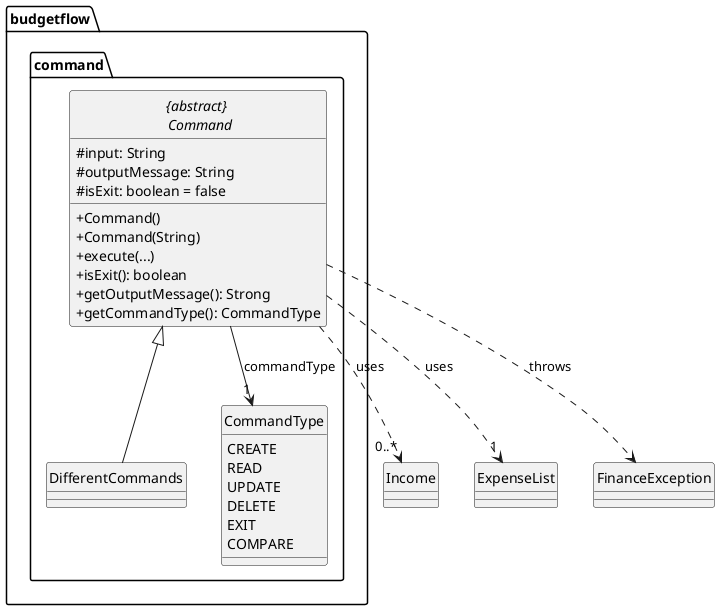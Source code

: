 @startuml
'https://plantuml.com/class-diagram
hide circle
skinparam classAttributeIconSize 0
package budgetflow.command {
    abstract class "{abstract} \n Command" {
        #input: String
        #outputMessage: String
        #isExit: boolean = false
        +Command()
        +Command(String)
        +execute(...)
        +isExit(): boolean
        +getOutputMessage(): Strong
        +getCommandType(): CommandType
    }
    class DifferentCommands
    enum CommandType {
    CREATE
    READ
    UPDATE
    DELETE
    EXIT
    COMPARE
    }
}

class Income
class ExpenseList

class FinanceException
DifferentCommands -up-|> "{abstract} \n Command"
"{abstract} \n Command" ..> "0..*" Income:  uses
"{abstract} \n Command" ..> "1" ExpenseList: uses
"{abstract} \n Command" --> "1" CommandType: commandType
"{abstract} \n Command" ..> FinanceException: throws


@enduml